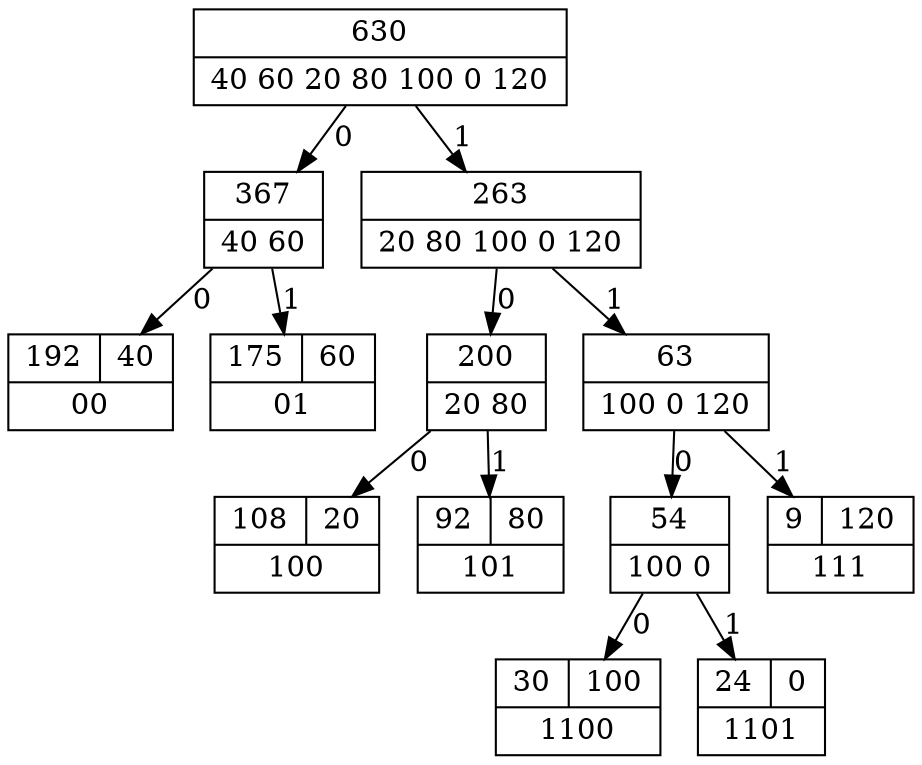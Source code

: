 digraph G {
 graph [ranksep=0];

{Node0 [shape = record, label = "{630|40 60 20 80 100 0 120 }"]} -> {Node1 [shape = record, label = "{367|40 60 }"]} [label = 0];
{Node0 [shape = record, label = "{630|40 60 20 80 100 0 120 }"]} -> {Node2 [shape = record, label = "{263|20 80 100 0 120 }"]} [label = 1];

{Node1 [shape = record, label = "{367|40 60 }"]} -> {Node5 [shape = record, label = "{{192|40}|00}"]} [label = 0];
{Node1 [shape = record, label = "{367|40 60 }"]} -> {Node6 [shape = record, label = "{{175|60}|01}"]} [label = 1];

{Node2 [shape = record, label = "{263|20 80 100 0 120 }"]} -> {Node7 [shape = record, label = "{200|20 80 }"]} [label = 0];
{Node2 [shape = record, label = "{263|20 80 100 0 120 }"]} -> {Node8 [shape = record, label = "{63|100 0 120 }"]} [label = 1];

{Node7 [shape = record, label = "{200|20 80 }"]} -> {Node11 [shape = record, label = "{{108|20}|100}"]} [label = 0];
{Node7 [shape = record, label = "{200|20 80 }"]} -> {Node12 [shape = record, label = "{{92|80}|101}"]} [label = 1];

{Node8 [shape = record, label = "{63|100 0 120 }"]} -> {Node13 [shape = record, label = "{54|100 0 }"]} [label = 0];
{Node8 [shape = record, label = "{63|100 0 120 }"]} -> {Node19 [shape = record, label = "{{9|120}|111}"]} [label = 1];

{Node13 [shape = record, label = "{54|100 0 }"]} -> {Node17 [shape = record, label = "{{30|100}|1100}"]} [label = 0];
{Node13 [shape = record, label = "{54|100 0 }"]} -> {Node18 [shape = record, label = "{{24|0}|1101}"]} [label = 1];

}